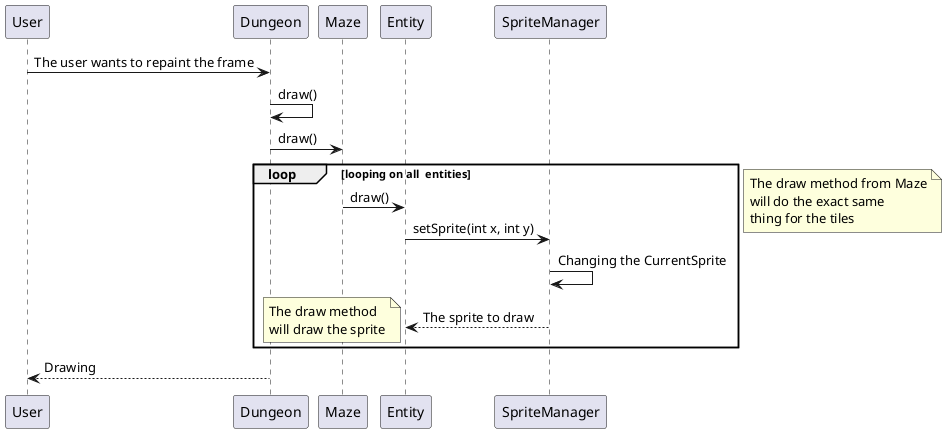 @startuml
User -> Dungeon: The user wants to repaint the frame
Dungeon -> Dungeon : draw()

Dungeon -> Maze : draw()

loop looping on all  entities
    Maze -> Entity : draw()
    Entity -> SpriteManager : setSprite(int x, int y)
    SpriteManager -> SpriteManager : Changing the CurrentSprite
    SpriteManager --> Entity : The sprite to draw

     note left
        The draw method
        will draw the sprite
     end note
end


note right
    The draw method from Maze
    will do the exact same
    thing for the tiles
end note

Dungeon --> User : Drawing


@enduml